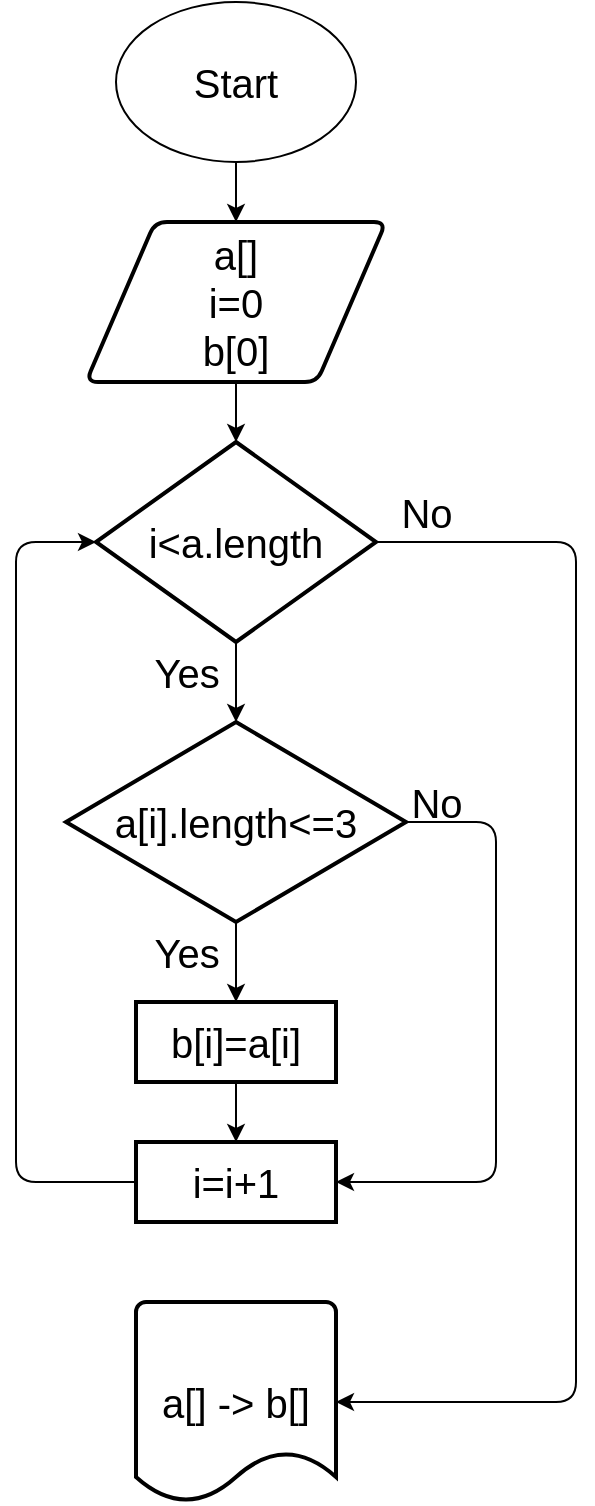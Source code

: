 <mxfile>
    <diagram id="tID2y05My6rDFg8SfadX" name="Страница 1">
        <mxGraphModel dx="665" dy="365" grid="1" gridSize="10" guides="1" tooltips="1" connect="1" arrows="1" fold="1" page="1" pageScale="1" pageWidth="827" pageHeight="1169" math="0" shadow="0">
            <root>
                <mxCell id="0"/>
                <mxCell id="1" parent="0"/>
                <mxCell id="11" style="edgeStyle=none;html=1;exitX=0.5;exitY=1;exitDx=0;exitDy=0;entryX=0.5;entryY=0;entryDx=0;entryDy=0;fontSize=20;" edge="1" parent="1" source="2" target="5">
                    <mxGeometry relative="1" as="geometry"/>
                </mxCell>
                <mxCell id="2" value="Start" style="ellipse;whiteSpace=wrap;html=1;fontSize=20;" vertex="1" parent="1">
                    <mxGeometry x="340" y="30" width="120" height="80" as="geometry"/>
                </mxCell>
                <mxCell id="12" style="edgeStyle=none;html=1;exitX=0.5;exitY=1;exitDx=0;exitDy=0;entryX=0.5;entryY=0;entryDx=0;entryDy=0;entryPerimeter=0;fontSize=20;" edge="1" parent="1" source="5" target="6">
                    <mxGeometry relative="1" as="geometry"/>
                </mxCell>
                <mxCell id="5" value="a[]&lt;br&gt;i=0&lt;br&gt;b[0]" style="shape=parallelogram;html=1;strokeWidth=2;perimeter=parallelogramPerimeter;whiteSpace=wrap;rounded=1;arcSize=12;size=0.23;fontSize=20;" vertex="1" parent="1">
                    <mxGeometry x="325" y="140" width="150" height="80" as="geometry"/>
                </mxCell>
                <mxCell id="13" style="edgeStyle=none;html=1;exitX=0.5;exitY=1;exitDx=0;exitDy=0;exitPerimeter=0;entryX=0.5;entryY=0;entryDx=0;entryDy=0;entryPerimeter=0;fontSize=20;" edge="1" parent="1" source="6" target="7">
                    <mxGeometry relative="1" as="geometry"/>
                </mxCell>
                <mxCell id="21" style="edgeStyle=none;html=1;entryX=1;entryY=0.5;entryDx=0;entryDy=0;entryPerimeter=0;fontSize=20;" edge="1" parent="1" source="6" target="20">
                    <mxGeometry relative="1" as="geometry">
                        <Array as="points">
                            <mxPoint x="570" y="300"/>
                            <mxPoint x="570" y="730"/>
                        </Array>
                    </mxGeometry>
                </mxCell>
                <mxCell id="6" value="i&amp;lt;a.length" style="strokeWidth=2;html=1;shape=mxgraph.flowchart.decision;whiteSpace=wrap;fontSize=20;" vertex="1" parent="1">
                    <mxGeometry x="330" y="250" width="140" height="100" as="geometry"/>
                </mxCell>
                <mxCell id="9" style="edgeStyle=none;html=1;exitX=0.5;exitY=1;exitDx=0;exitDy=0;exitPerimeter=0;entryX=0.5;entryY=0;entryDx=0;entryDy=0;fontSize=20;" edge="1" parent="1" source="7" target="8">
                    <mxGeometry relative="1" as="geometry"/>
                </mxCell>
                <mxCell id="18" style="edgeStyle=none;html=1;entryX=1;entryY=0.5;entryDx=0;entryDy=0;fontSize=20;" edge="1" parent="1" source="7" target="15">
                    <mxGeometry relative="1" as="geometry">
                        <Array as="points">
                            <mxPoint x="530" y="440"/>
                            <mxPoint x="530" y="620"/>
                        </Array>
                    </mxGeometry>
                </mxCell>
                <mxCell id="7" value="a[i].length&amp;lt;=3" style="strokeWidth=2;html=1;shape=mxgraph.flowchart.decision;whiteSpace=wrap;fontSize=20;" vertex="1" parent="1">
                    <mxGeometry x="315" y="390" width="170" height="100" as="geometry"/>
                </mxCell>
                <mxCell id="16" style="edgeStyle=none;html=1;entryX=0.5;entryY=0;entryDx=0;entryDy=0;fontSize=20;" edge="1" parent="1" source="8" target="15">
                    <mxGeometry relative="1" as="geometry"/>
                </mxCell>
                <mxCell id="8" value="b[i]=a[i]" style="rounded=1;whiteSpace=wrap;html=1;absoluteArcSize=1;arcSize=0;strokeWidth=2;fontSize=20;" vertex="1" parent="1">
                    <mxGeometry x="350" y="530" width="100" height="40" as="geometry"/>
                </mxCell>
                <mxCell id="10" value="Yes" style="text;html=1;align=center;verticalAlign=middle;resizable=0;points=[];autosize=1;strokeColor=none;fillColor=none;fontSize=20;" vertex="1" parent="1">
                    <mxGeometry x="350" y="490" width="50" height="30" as="geometry"/>
                </mxCell>
                <mxCell id="14" value="Yes" style="text;html=1;align=center;verticalAlign=middle;resizable=0;points=[];autosize=1;strokeColor=none;fillColor=none;fontSize=20;" vertex="1" parent="1">
                    <mxGeometry x="350" y="350" width="50" height="30" as="geometry"/>
                </mxCell>
                <mxCell id="17" style="edgeStyle=none;html=1;entryX=0;entryY=0.5;entryDx=0;entryDy=0;entryPerimeter=0;fontSize=20;" edge="1" parent="1" source="15" target="6">
                    <mxGeometry relative="1" as="geometry">
                        <Array as="points">
                            <mxPoint x="290" y="620"/>
                            <mxPoint x="290" y="300"/>
                        </Array>
                    </mxGeometry>
                </mxCell>
                <mxCell id="15" value="i=i+1" style="rounded=1;whiteSpace=wrap;html=1;absoluteArcSize=1;arcSize=0;strokeWidth=2;fontSize=20;" vertex="1" parent="1">
                    <mxGeometry x="350" y="600" width="100" height="40" as="geometry"/>
                </mxCell>
                <mxCell id="19" value="No" style="text;html=1;align=center;verticalAlign=middle;resizable=0;points=[];autosize=1;strokeColor=none;fillColor=none;fontSize=20;" vertex="1" parent="1">
                    <mxGeometry x="480" y="415" width="40" height="30" as="geometry"/>
                </mxCell>
                <mxCell id="20" value="a[] -&amp;gt; b[]" style="strokeWidth=2;html=1;shape=mxgraph.flowchart.document2;whiteSpace=wrap;size=0.25;fontSize=20;" vertex="1" parent="1">
                    <mxGeometry x="350" y="680" width="100" height="100" as="geometry"/>
                </mxCell>
                <mxCell id="22" value="No" style="text;html=1;align=center;verticalAlign=middle;resizable=0;points=[];autosize=1;strokeColor=none;fillColor=none;fontSize=20;" vertex="1" parent="1">
                    <mxGeometry x="475" y="270" width="40" height="30" as="geometry"/>
                </mxCell>
            </root>
        </mxGraphModel>
    </diagram>
</mxfile>